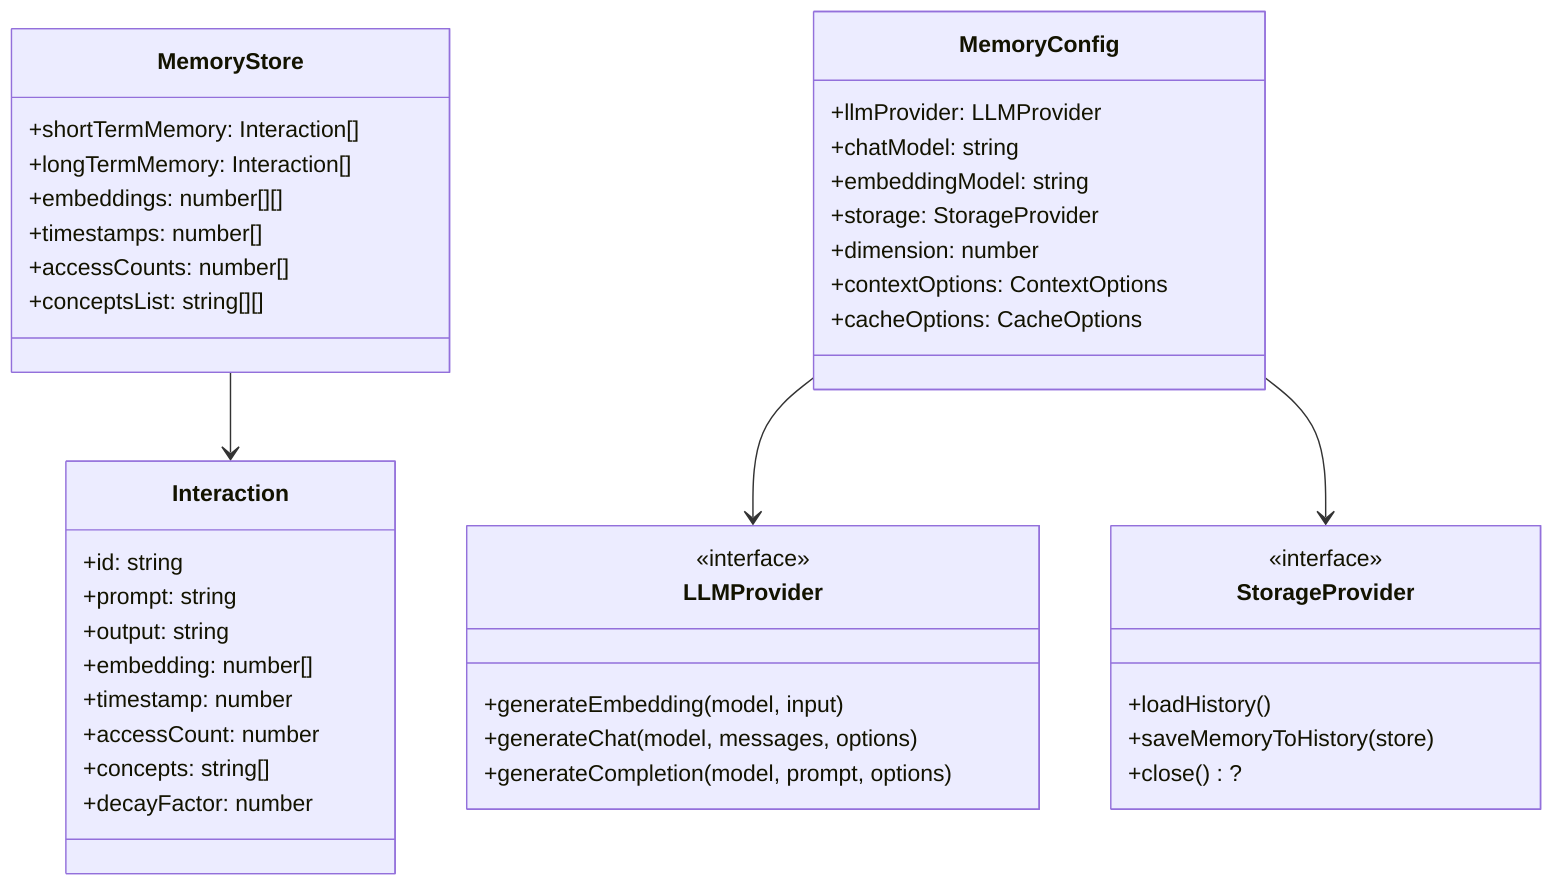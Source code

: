 classDiagram
    class LLMProvider {
        <<interface>>
        +generateEmbedding(model, input)
        +generateChat(model, messages, options)
        +generateCompletion(model, prompt, options)
    }

    class StorageProvider {
        <<interface>>
        +loadHistory()
        +saveMemoryToHistory(store)
        +close()?
    }

    class Interaction {
        +id: string
        +prompt: string
        +output: string
        +embedding: number[]
        +timestamp: number
        +accessCount: number
        +concepts: string[]
        +decayFactor: number
    }

    class MemoryStore {
        +shortTermMemory: Interaction[]
        +longTermMemory: Interaction[]
        +embeddings: number[][]
        +timestamps: number[]
        +accessCounts: number[]
        +conceptsList: string[][]
    }

    class MemoryConfig {
        +llmProvider: LLMProvider
        +chatModel: string
        +embeddingModel: string
        +storage: StorageProvider
        +dimension: number
        +contextOptions: ContextOptions
        +cacheOptions: CacheOptions
    }

    MemoryStore --> Interaction
    MemoryConfig --> LLMProvider
    MemoryConfig --> StorageProvider